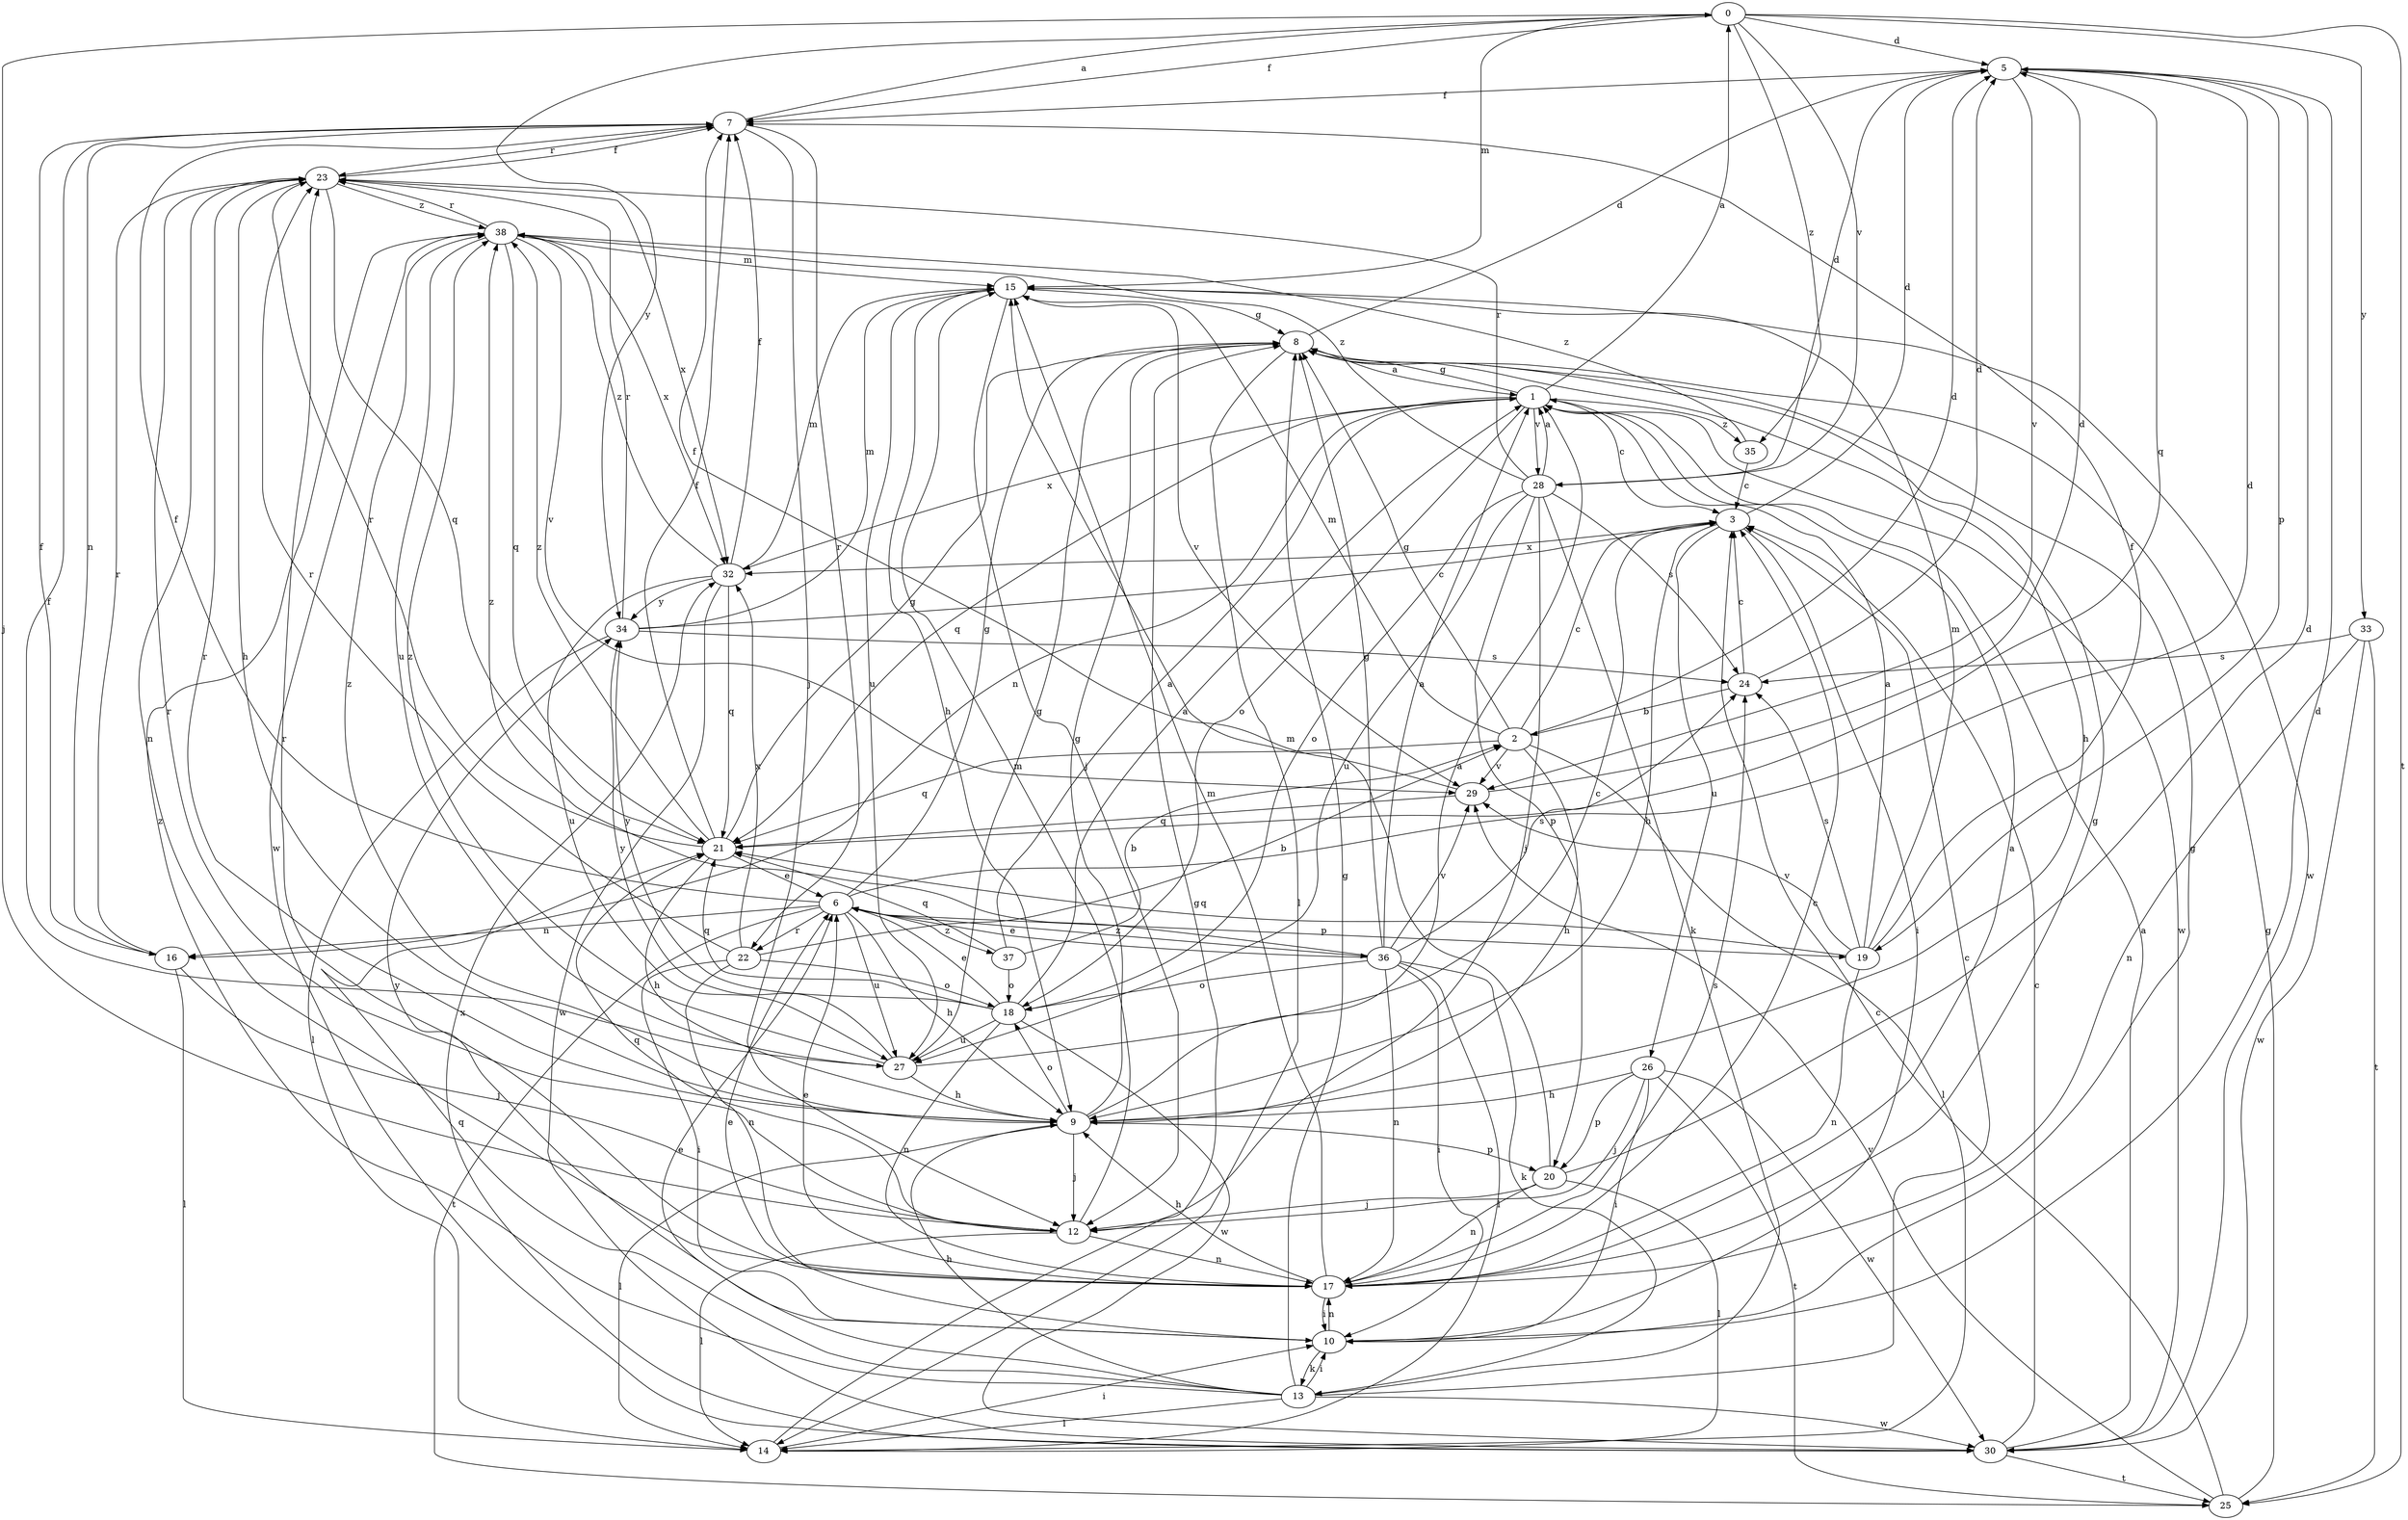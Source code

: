 strict digraph  {
0;
1;
2;
3;
5;
6;
7;
8;
9;
10;
12;
13;
14;
15;
16;
17;
18;
19;
20;
21;
22;
23;
24;
25;
26;
27;
28;
29;
30;
32;
33;
34;
35;
36;
37;
38;
0 -> 5  [label=d];
0 -> 7  [label=f];
0 -> 12  [label=j];
0 -> 15  [label=m];
0 -> 25  [label=t];
0 -> 28  [label=v];
0 -> 33  [label=y];
0 -> 34  [label=y];
0 -> 35  [label=z];
1 -> 0  [label=a];
1 -> 3  [label=c];
1 -> 8  [label=g];
1 -> 16  [label=n];
1 -> 18  [label=o];
1 -> 21  [label=q];
1 -> 28  [label=v];
1 -> 30  [label=w];
1 -> 32  [label=x];
1 -> 35  [label=z];
2 -> 3  [label=c];
2 -> 5  [label=d];
2 -> 8  [label=g];
2 -> 9  [label=h];
2 -> 14  [label=l];
2 -> 15  [label=m];
2 -> 21  [label=q];
2 -> 29  [label=v];
3 -> 5  [label=d];
3 -> 9  [label=h];
3 -> 10  [label=i];
3 -> 26  [label=u];
3 -> 32  [label=x];
5 -> 7  [label=f];
5 -> 19  [label=p];
5 -> 21  [label=q];
5 -> 29  [label=v];
6 -> 5  [label=d];
6 -> 7  [label=f];
6 -> 8  [label=g];
6 -> 9  [label=h];
6 -> 16  [label=n];
6 -> 19  [label=p];
6 -> 22  [label=r];
6 -> 25  [label=t];
6 -> 27  [label=u];
6 -> 36  [label=z];
6 -> 37  [label=z];
7 -> 0  [label=a];
7 -> 12  [label=j];
7 -> 16  [label=n];
7 -> 22  [label=r];
7 -> 23  [label=r];
8 -> 1  [label=a];
8 -> 5  [label=d];
8 -> 9  [label=h];
8 -> 14  [label=l];
9 -> 1  [label=a];
9 -> 8  [label=g];
9 -> 12  [label=j];
9 -> 14  [label=l];
9 -> 18  [label=o];
9 -> 20  [label=p];
9 -> 23  [label=r];
9 -> 38  [label=z];
10 -> 5  [label=d];
10 -> 6  [label=e];
10 -> 8  [label=g];
10 -> 13  [label=k];
10 -> 17  [label=n];
10 -> 34  [label=y];
12 -> 14  [label=l];
12 -> 15  [label=m];
12 -> 17  [label=n];
12 -> 21  [label=q];
12 -> 23  [label=r];
13 -> 3  [label=c];
13 -> 6  [label=e];
13 -> 8  [label=g];
13 -> 9  [label=h];
13 -> 10  [label=i];
13 -> 14  [label=l];
13 -> 21  [label=q];
13 -> 30  [label=w];
13 -> 38  [label=z];
14 -> 8  [label=g];
14 -> 10  [label=i];
15 -> 8  [label=g];
15 -> 9  [label=h];
15 -> 12  [label=j];
15 -> 27  [label=u];
15 -> 29  [label=v];
15 -> 30  [label=w];
16 -> 7  [label=f];
16 -> 12  [label=j];
16 -> 14  [label=l];
16 -> 23  [label=r];
17 -> 1  [label=a];
17 -> 3  [label=c];
17 -> 6  [label=e];
17 -> 8  [label=g];
17 -> 9  [label=h];
17 -> 10  [label=i];
17 -> 15  [label=m];
17 -> 23  [label=r];
17 -> 24  [label=s];
18 -> 1  [label=a];
18 -> 6  [label=e];
18 -> 17  [label=n];
18 -> 21  [label=q];
18 -> 27  [label=u];
18 -> 30  [label=w];
18 -> 34  [label=y];
19 -> 1  [label=a];
19 -> 7  [label=f];
19 -> 15  [label=m];
19 -> 17  [label=n];
19 -> 21  [label=q];
19 -> 24  [label=s];
19 -> 29  [label=v];
20 -> 5  [label=d];
20 -> 12  [label=j];
20 -> 14  [label=l];
20 -> 15  [label=m];
20 -> 17  [label=n];
21 -> 6  [label=e];
21 -> 7  [label=f];
21 -> 8  [label=g];
21 -> 9  [label=h];
21 -> 23  [label=r];
21 -> 38  [label=z];
22 -> 2  [label=b];
22 -> 10  [label=i];
22 -> 17  [label=n];
22 -> 18  [label=o];
22 -> 23  [label=r];
22 -> 32  [label=x];
23 -> 7  [label=f];
23 -> 9  [label=h];
23 -> 17  [label=n];
23 -> 21  [label=q];
23 -> 32  [label=x];
23 -> 38  [label=z];
24 -> 2  [label=b];
24 -> 3  [label=c];
24 -> 5  [label=d];
25 -> 3  [label=c];
25 -> 8  [label=g];
25 -> 29  [label=v];
26 -> 9  [label=h];
26 -> 10  [label=i];
26 -> 12  [label=j];
26 -> 20  [label=p];
26 -> 25  [label=t];
26 -> 30  [label=w];
27 -> 3  [label=c];
27 -> 7  [label=f];
27 -> 8  [label=g];
27 -> 9  [label=h];
27 -> 34  [label=y];
27 -> 38  [label=z];
28 -> 1  [label=a];
28 -> 5  [label=d];
28 -> 12  [label=j];
28 -> 13  [label=k];
28 -> 18  [label=o];
28 -> 20  [label=p];
28 -> 23  [label=r];
28 -> 24  [label=s];
28 -> 27  [label=u];
28 -> 38  [label=z];
29 -> 5  [label=d];
29 -> 7  [label=f];
29 -> 21  [label=q];
30 -> 1  [label=a];
30 -> 3  [label=c];
30 -> 25  [label=t];
30 -> 32  [label=x];
32 -> 7  [label=f];
32 -> 15  [label=m];
32 -> 21  [label=q];
32 -> 27  [label=u];
32 -> 30  [label=w];
32 -> 34  [label=y];
32 -> 38  [label=z];
33 -> 17  [label=n];
33 -> 24  [label=s];
33 -> 25  [label=t];
33 -> 30  [label=w];
34 -> 3  [label=c];
34 -> 14  [label=l];
34 -> 15  [label=m];
34 -> 23  [label=r];
34 -> 24  [label=s];
35 -> 3  [label=c];
35 -> 38  [label=z];
36 -> 1  [label=a];
36 -> 6  [label=e];
36 -> 8  [label=g];
36 -> 10  [label=i];
36 -> 13  [label=k];
36 -> 14  [label=l];
36 -> 17  [label=n];
36 -> 18  [label=o];
36 -> 24  [label=s];
36 -> 29  [label=v];
36 -> 38  [label=z];
37 -> 1  [label=a];
37 -> 2  [label=b];
37 -> 18  [label=o];
37 -> 21  [label=q];
38 -> 15  [label=m];
38 -> 21  [label=q];
38 -> 23  [label=r];
38 -> 27  [label=u];
38 -> 29  [label=v];
38 -> 30  [label=w];
38 -> 32  [label=x];
}
